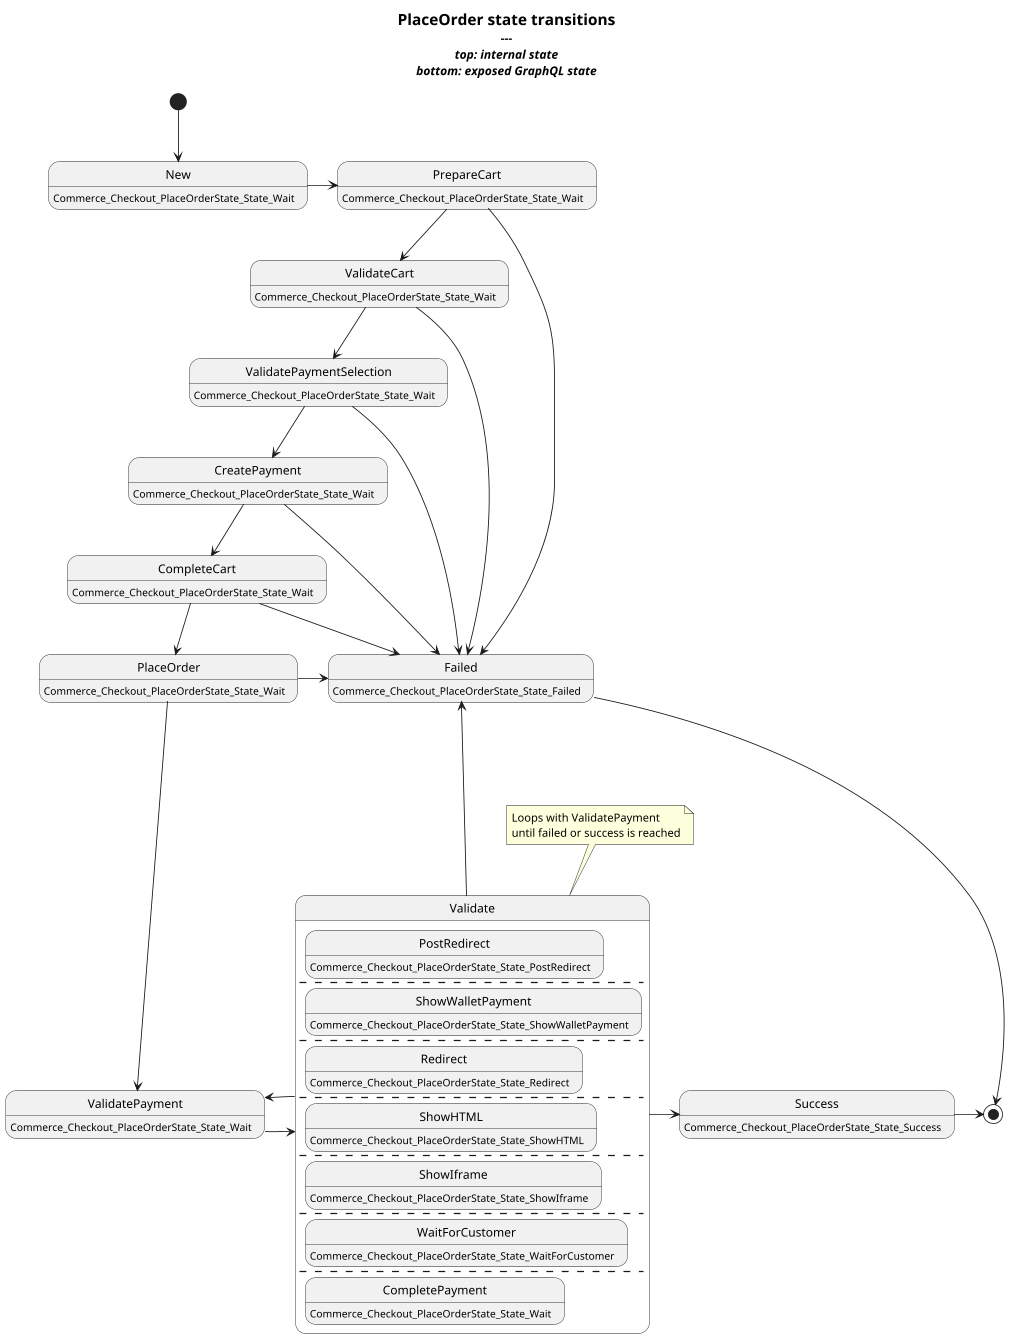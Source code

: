 @startuml
scale max 1024 width
hide empty description

title
	= PlaceOrder state transitions
	---
	//top: internal state//
	//bottom: exposed GraphQL state//
end title

state New: Commerce_Checkout_PlaceOrderState_State_Wait
state PrepareCart: Commerce_Checkout_PlaceOrderState_State_Wait
state ValidateCart: Commerce_Checkout_PlaceOrderState_State_Wait
state CreatePayment: Commerce_Checkout_PlaceOrderState_State_Wait
state CompleteCart: Commerce_Checkout_PlaceOrderState_State_Wait
state PlaceOrder: Commerce_Checkout_PlaceOrderState_State_Wait
state ValidatePayment: Commerce_Checkout_PlaceOrderState_State_Wait
state ValidatePaymentSelection: Commerce_Checkout_PlaceOrderState_State_Wait


state Failed: Commerce_Checkout_PlaceOrderState_State_Failed
state Success: Commerce_Checkout_PlaceOrderState_State_Success

state Validate {
	state PostRedirect: Commerce_Checkout_PlaceOrderState_State_PostRedirect
	--
	state ShowWalletPayment: Commerce_Checkout_PlaceOrderState_State_ShowWalletPayment
	--
	state Redirect: Commerce_Checkout_PlaceOrderState_State_Redirect
	--
	state ShowHTML: Commerce_Checkout_PlaceOrderState_State_ShowHTML
	--
	state ShowIframe: Commerce_Checkout_PlaceOrderState_State_ShowIframe
	--
	state WaitForCustomer: Commerce_Checkout_PlaceOrderState_State_WaitForCustomer
	--
	state CompletePayment: Commerce_Checkout_PlaceOrderState_State_Wait
}

note top of Validate
  Loops with ValidatePayment
  until failed or success is reached
end note

[*] --> New
New -r-> PrepareCart
PrepareCart -d-> ValidateCart
PrepareCart -d-> Failed
ValidateCart -d-> ValidatePaymentSelection
ValidateCart -r-> Failed
ValidatePaymentSelection -d-> CreatePayment
ValidatePaymentSelection -r-> Failed
CreatePayment -d-> CompleteCart
CreatePayment -r-> Failed
CompleteCart -d-> PlaceOrder
CompleteCart -r-> Failed
PlaceOrder -d-> ValidatePayment
PlaceOrder -r-> Failed

ValidatePayment -r-> Validate
Validate -l-> ValidatePayment

Validate -u---> Failed
Validate -r-> Success

Failed --> [*]
Success -> [*]

@enduml
